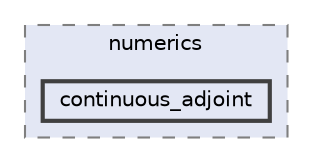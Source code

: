 digraph "SU2_CFD/include/numerics/continuous_adjoint"
{
 // LATEX_PDF_SIZE
  bgcolor="transparent";
  edge [fontname=Helvetica,fontsize=10,labelfontname=Helvetica,labelfontsize=10];
  node [fontname=Helvetica,fontsize=10,shape=box,height=0.2,width=0.4];
  compound=true
  subgraph clusterdir_756791f5376667f4032d4a9f45c7494c {
    graph [ bgcolor="#e3e7f4", pencolor="grey50", label="numerics", fontname=Helvetica,fontsize=10 style="filled,dashed", URL="dir_756791f5376667f4032d4a9f45c7494c.html",tooltip=""]
  dir_78361a5ea420b4c8d08dd7cf8090f8d9 [label="continuous_adjoint", fillcolor="#e3e7f4", color="grey25", style="filled,bold", URL="dir_78361a5ea420b4c8d08dd7cf8090f8d9.html",tooltip=""];
  }
}
